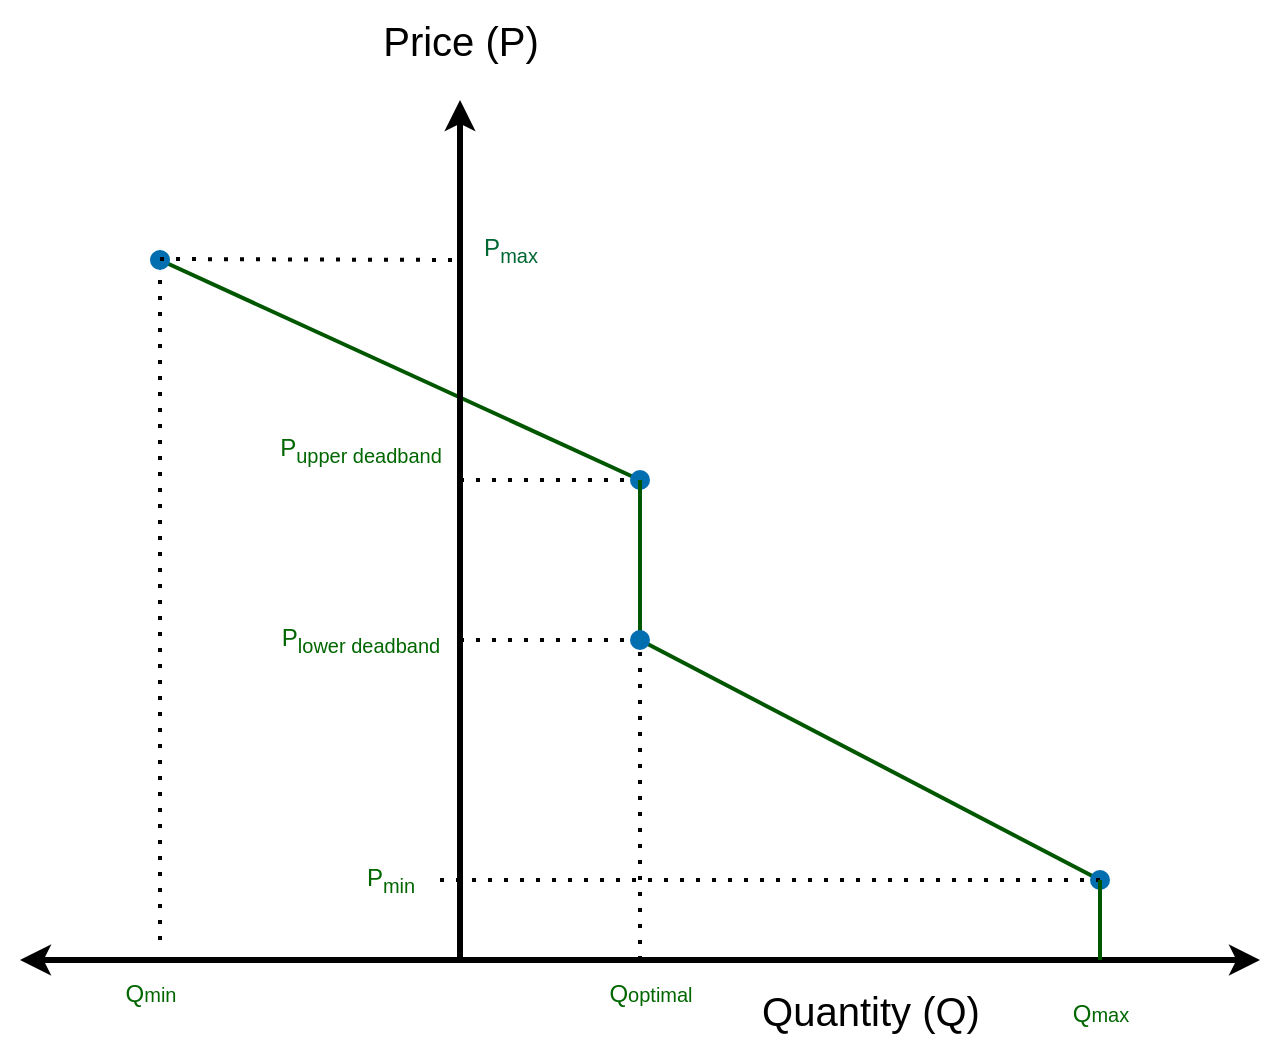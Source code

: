 <mxfile>
    <diagram id="w-GC2C_s2QGUkJX9-FA5" name="Page-1">
        <mxGraphModel dx="628" dy="950" grid="1" gridSize="10" guides="1" tooltips="1" connect="1" arrows="1" fold="1" page="1" pageScale="1" pageWidth="10000" pageHeight="10000" math="0" shadow="0">
            <root>
                <mxCell id="0"/>
                <mxCell id="1" parent="0"/>
                <mxCell id="2" value="" style="endArrow=classic;html=1;strokeWidth=3;startArrow=classic;startFill=1;" parent="1" edge="1">
                    <mxGeometry width="50" height="50" relative="1" as="geometry">
                        <mxPoint x="10" y="520" as="sourcePoint"/>
                        <mxPoint x="630" y="520" as="targetPoint"/>
                    </mxGeometry>
                </mxCell>
                <mxCell id="3" value="" style="endArrow=classic;html=1;strokeWidth=3;startArrow=none;" parent="1" edge="1">
                    <mxGeometry width="50" height="50" relative="1" as="geometry">
                        <mxPoint x="230" y="150" as="sourcePoint"/>
                        <mxPoint x="230" y="90" as="targetPoint"/>
                    </mxGeometry>
                </mxCell>
                <mxCell id="4" value="&lt;font style=&quot;font-size: 20px;&quot;&gt;Quantity (Q)&lt;/font&gt;" style="text;html=1;align=center;verticalAlign=middle;resizable=0;points=[];autosize=1;strokeColor=none;fillColor=none;" parent="1" vertex="1">
                    <mxGeometry x="370" y="525" width="130" height="40" as="geometry"/>
                </mxCell>
                <mxCell id="5" value="&lt;font style=&quot;font-size: 20px;&quot;&gt;Price (P)&lt;/font&gt;" style="text;html=1;align=center;verticalAlign=middle;resizable=0;points=[];autosize=1;strokeColor=none;fillColor=none;rotation=0;" parent="1" vertex="1">
                    <mxGeometry x="180" y="40" width="100" height="40" as="geometry"/>
                </mxCell>
                <mxCell id="6" value="" style="endArrow=none;html=1;strokeWidth=2;fontSize=20;fillColor=#008a00;strokeColor=#005700;" parent="1" edge="1">
                    <mxGeometry width="50" height="50" relative="1" as="geometry">
                        <mxPoint x="80" y="170" as="sourcePoint"/>
                        <mxPoint x="320" y="280" as="targetPoint"/>
                    </mxGeometry>
                </mxCell>
                <mxCell id="8" value="" style="endArrow=none;html=1;strokeWidth=2;fontSize=20;fillColor=#008a00;strokeColor=#005700;startArrow=none;" parent="1" edge="1">
                    <mxGeometry width="50" height="50" relative="1" as="geometry">
                        <mxPoint x="390" y="360" as="sourcePoint"/>
                        <mxPoint x="390" y="360" as="targetPoint"/>
                    </mxGeometry>
                </mxCell>
                <mxCell id="9" value="" style="endArrow=none;html=1;strokeWidth=2;fontSize=20;fillColor=#008a00;strokeColor=#005700;" parent="1" edge="1">
                    <mxGeometry width="50" height="50" relative="1" as="geometry">
                        <mxPoint x="320" y="360" as="sourcePoint"/>
                        <mxPoint x="550" y="480" as="targetPoint"/>
                    </mxGeometry>
                </mxCell>
                <mxCell id="12" value="" style="endArrow=none;html=1;strokeWidth=2;fontSize=20;fillColor=#008a00;strokeColor=#005700;" parent="1" edge="1">
                    <mxGeometry width="50" height="50" relative="1" as="geometry">
                        <mxPoint x="390" y="280" as="sourcePoint"/>
                        <mxPoint x="390" y="280" as="targetPoint"/>
                    </mxGeometry>
                </mxCell>
                <mxCell id="16" value="" style="endArrow=none;html=1;strokeWidth=3;startArrow=none;" parent="1" edge="1">
                    <mxGeometry width="50" height="50" relative="1" as="geometry">
                        <mxPoint x="230" y="160" as="sourcePoint"/>
                        <mxPoint x="230" y="150" as="targetPoint"/>
                    </mxGeometry>
                </mxCell>
                <mxCell id="18" value="" style="endArrow=none;html=1;strokeWidth=2;fontSize=20;fillColor=#008a00;strokeColor=#005700;" parent="1" edge="1">
                    <mxGeometry width="50" height="50" relative="1" as="geometry">
                        <mxPoint x="550" y="440" as="sourcePoint"/>
                        <mxPoint x="550" y="440" as="targetPoint"/>
                    </mxGeometry>
                </mxCell>
                <mxCell id="20" value="" style="endArrow=none;html=1;strokeWidth=2;fontSize=20;fillColor=#008a00;strokeColor=#005700;startArrow=none;" parent="1" source="70" edge="1">
                    <mxGeometry width="50" height="50" relative="1" as="geometry">
                        <mxPoint x="320" y="280" as="sourcePoint"/>
                        <mxPoint x="320" y="360" as="targetPoint"/>
                    </mxGeometry>
                </mxCell>
                <mxCell id="35" value="" style="endArrow=none;html=1;strokeWidth=3;" parent="1" edge="1">
                    <mxGeometry width="50" height="50" relative="1" as="geometry">
                        <mxPoint x="230" y="520" as="sourcePoint"/>
                        <mxPoint x="230" y="240" as="targetPoint"/>
                    </mxGeometry>
                </mxCell>
                <mxCell id="37" value="" style="endArrow=none;html=1;strokeWidth=2;fontSize=20;fillColor=#60a917;strokeColor=#2D7600;startArrow=none;" parent="1" edge="1">
                    <mxGeometry width="50" height="50" relative="1" as="geometry">
                        <mxPoint x="550" y="400" as="sourcePoint"/>
                        <mxPoint x="549.5" y="400" as="targetPoint"/>
                    </mxGeometry>
                </mxCell>
                <mxCell id="27" value="" style="shape=waypoint;sketch=0;size=6;pointerEvents=1;points=[];fillColor=#1ba1e2;resizable=0;rotatable=0;perimeter=centerPerimeter;snapToPoint=1;fontSize=20;fontColor=#ffffff;strokeColor=#006EAF;strokeWidth=3;" parent="1" vertex="1">
                    <mxGeometry x="540" y="470" width="20" height="20" as="geometry"/>
                </mxCell>
                <mxCell id="45" value="" style="endArrow=none;html=1;strokeWidth=3;startArrow=none;" parent="1" edge="1">
                    <mxGeometry width="50" height="50" relative="1" as="geometry">
                        <mxPoint x="230" y="240" as="sourcePoint"/>
                        <mxPoint x="230" y="160" as="targetPoint"/>
                    </mxGeometry>
                </mxCell>
                <mxCell id="46" value="&lt;font color=&quot;#006633&quot;&gt;P&lt;sub style=&quot;&quot;&gt;max&lt;/sub&gt;&lt;/font&gt;" style="text;html=1;align=center;verticalAlign=middle;resizable=0;points=[];autosize=1;strokeColor=none;fillColor=none;fontSize=12;" parent="1" vertex="1">
                    <mxGeometry x="230" y="150" width="50" height="30" as="geometry"/>
                </mxCell>
                <mxCell id="49" value="&lt;font color=&quot;#006600&quot;&gt;P&lt;sub&gt;min&lt;/sub&gt;&lt;/font&gt;" style="text;html=1;align=center;verticalAlign=middle;resizable=0;points=[];autosize=1;strokeColor=none;fillColor=none;fontSize=12;" parent="1" vertex="1">
                    <mxGeometry x="170" y="465" width="50" height="30" as="geometry"/>
                </mxCell>
                <mxCell id="51" value="" style="endArrow=none;dashed=1;html=1;dashPattern=1 3;strokeWidth=2;fontSize=12;fontColor=#990000;entryX=0.35;entryY=0.35;entryDx=0;entryDy=0;entryPerimeter=0;" parent="1" source="49" target="27" edge="1">
                    <mxGeometry width="50" height="50" relative="1" as="geometry">
                        <mxPoint x="240" y="409.5" as="sourcePoint"/>
                        <mxPoint x="560" y="410" as="targetPoint"/>
                    </mxGeometry>
                </mxCell>
                <mxCell id="52" value="" style="endArrow=none;html=1;strokeWidth=2;fontSize=20;fillColor=#008a00;strokeColor=#005700;startArrow=none;" parent="1" edge="1">
                    <mxGeometry width="50" height="50" relative="1" as="geometry">
                        <mxPoint x="550" y="480" as="sourcePoint"/>
                        <mxPoint x="550" y="520" as="targetPoint"/>
                    </mxGeometry>
                </mxCell>
                <mxCell id="53" value="&lt;font color=&quot;#006600&quot;&gt;&lt;sub&gt;&lt;span style=&quot;font-size: 12px;&quot;&gt;Q&lt;/span&gt;min&lt;/sub&gt;&lt;/font&gt;" style="text;html=1;align=center;verticalAlign=middle;resizable=0;points=[];autosize=1;strokeColor=none;fillColor=none;fontSize=12;" parent="1" vertex="1">
                    <mxGeometry x="50" y="520" width="50" height="30" as="geometry"/>
                </mxCell>
                <mxCell id="54" value="&lt;font color=&quot;#006600&quot;&gt;&lt;sub&gt;&lt;span style=&quot;font-size: 12px;&quot;&gt;Q&lt;/span&gt;max&lt;/sub&gt;&lt;/font&gt;" style="text;html=1;align=center;verticalAlign=middle;resizable=0;points=[];autosize=1;strokeColor=none;fillColor=none;fontSize=12;" parent="1" vertex="1">
                    <mxGeometry x="525" y="530" width="50" height="30" as="geometry"/>
                </mxCell>
                <mxCell id="55" value="&lt;font color=&quot;#006600&quot;&gt;&lt;sub&gt;&lt;span style=&quot;font-size: 12px;&quot;&gt;Q&lt;/span&gt;optimal&lt;/sub&gt;&lt;/font&gt;" style="text;html=1;align=center;verticalAlign=middle;resizable=0;points=[];autosize=1;strokeColor=none;fillColor=none;fontSize=12;" parent="1" vertex="1">
                    <mxGeometry x="290" y="520" width="70" height="30" as="geometry"/>
                </mxCell>
                <mxCell id="56" value="&lt;font color=&quot;#006600&quot;&gt;P&lt;sub&gt;upper deadband&lt;/sub&gt;&lt;/font&gt;" style="text;html=1;align=center;verticalAlign=middle;resizable=0;points=[];autosize=1;strokeColor=none;fillColor=none;fontSize=12;" parent="1" vertex="1">
                    <mxGeometry x="130" y="250" width="100" height="30" as="geometry"/>
                </mxCell>
                <mxCell id="57" value="" style="endArrow=none;dashed=1;html=1;dashPattern=1 3;strokeWidth=2;fontSize=12;fontColor=#990000;startArrow=none;" parent="1" edge="1" source="68">
                    <mxGeometry width="50" height="50" relative="1" as="geometry">
                        <mxPoint x="230" y="280" as="sourcePoint"/>
                        <mxPoint x="320" y="280" as="targetPoint"/>
                    </mxGeometry>
                </mxCell>
                <mxCell id="58" value="" style="endArrow=none;dashed=1;html=1;dashPattern=1 3;strokeWidth=2;fontSize=12;fontColor=#990000;" parent="1" edge="1">
                    <mxGeometry width="50" height="50" relative="1" as="geometry">
                        <mxPoint x="230" y="360" as="sourcePoint"/>
                        <mxPoint x="320" y="360" as="targetPoint"/>
                    </mxGeometry>
                </mxCell>
                <mxCell id="59" value="&lt;font color=&quot;#006600&quot;&gt;P&lt;sub&gt;lower deadband&lt;/sub&gt;&lt;/font&gt;" style="text;html=1;align=center;verticalAlign=middle;resizable=0;points=[];autosize=1;strokeColor=none;fillColor=none;fontSize=12;" parent="1" vertex="1">
                    <mxGeometry x="130" y="345" width="100" height="30" as="geometry"/>
                </mxCell>
                <mxCell id="60" value="" style="endArrow=none;dashed=1;html=1;dashPattern=1 3;strokeWidth=2;fontSize=12;fontColor=#990000;" parent="1" edge="1">
                    <mxGeometry width="50" height="50" relative="1" as="geometry">
                        <mxPoint x="320" y="520" as="sourcePoint"/>
                        <mxPoint x="320" y="365" as="targetPoint"/>
                    </mxGeometry>
                </mxCell>
                <mxCell id="61" value="" style="endArrow=none;dashed=1;html=1;dashPattern=1 3;strokeWidth=2;fontSize=12;fontColor=#990000;startArrow=none;" edge="1" parent="1" source="65">
                    <mxGeometry width="50" height="50" relative="1" as="geometry">
                        <mxPoint x="80" y="510" as="sourcePoint"/>
                        <mxPoint x="80" y="170" as="targetPoint"/>
                    </mxGeometry>
                </mxCell>
                <mxCell id="66" value="" style="endArrow=none;dashed=1;html=1;dashPattern=1 3;strokeWidth=2;fontSize=12;fontColor=#990000;" edge="1" parent="1" target="65">
                    <mxGeometry width="50" height="50" relative="1" as="geometry">
                        <mxPoint x="80" y="510" as="sourcePoint"/>
                        <mxPoint x="80" y="170" as="targetPoint"/>
                    </mxGeometry>
                </mxCell>
                <mxCell id="65" value="" style="shape=waypoint;sketch=0;size=6;pointerEvents=1;points=[];fillColor=#006600;resizable=0;rotatable=0;perimeter=centerPerimeter;snapToPoint=1;fontSize=20;fontColor=#ffffff;strokeColor=#006EAF;strokeWidth=3;" vertex="1" parent="1">
                    <mxGeometry x="70" y="160" width="20" height="20" as="geometry"/>
                </mxCell>
                <mxCell id="67" value="" style="endArrow=none;dashed=1;html=1;dashPattern=1 3;strokeWidth=2;fontSize=12;fontColor=#990000;" edge="1" parent="1">
                    <mxGeometry width="50" height="50" relative="1" as="geometry">
                        <mxPoint x="80" y="169.5" as="sourcePoint"/>
                        <mxPoint x="230" y="170" as="targetPoint"/>
                    </mxGeometry>
                </mxCell>
                <mxCell id="69" value="" style="endArrow=none;dashed=1;html=1;dashPattern=1 3;strokeWidth=2;fontSize=12;fontColor=#990000;" edge="1" parent="1" target="68">
                    <mxGeometry width="50" height="50" relative="1" as="geometry">
                        <mxPoint x="230" y="280" as="sourcePoint"/>
                        <mxPoint x="320" y="280" as="targetPoint"/>
                    </mxGeometry>
                </mxCell>
                <mxCell id="68" value="" style="shape=waypoint;sketch=0;size=6;pointerEvents=1;points=[];fillColor=#006600;resizable=0;rotatable=0;perimeter=centerPerimeter;snapToPoint=1;fontSize=20;fontColor=#ffffff;strokeColor=#006EAF;strokeWidth=3;" vertex="1" parent="1">
                    <mxGeometry x="310" y="270" width="20" height="20" as="geometry"/>
                </mxCell>
                <mxCell id="71" value="" style="endArrow=none;html=1;strokeWidth=2;fontSize=20;fillColor=#008a00;strokeColor=#005700;startArrow=none;" edge="1" parent="1" target="70">
                    <mxGeometry width="50" height="50" relative="1" as="geometry">
                        <mxPoint x="320" y="280" as="sourcePoint"/>
                        <mxPoint x="320" y="360" as="targetPoint"/>
                    </mxGeometry>
                </mxCell>
                <mxCell id="70" value="" style="shape=waypoint;sketch=0;size=6;pointerEvents=1;points=[];fillColor=#006600;resizable=0;rotatable=0;perimeter=centerPerimeter;snapToPoint=1;fontSize=20;fontColor=#ffffff;strokeColor=#006EAF;strokeWidth=3;" vertex="1" parent="1">
                    <mxGeometry x="310" y="350" width="20" height="20" as="geometry"/>
                </mxCell>
            </root>
        </mxGraphModel>
    </diagram>
</mxfile>